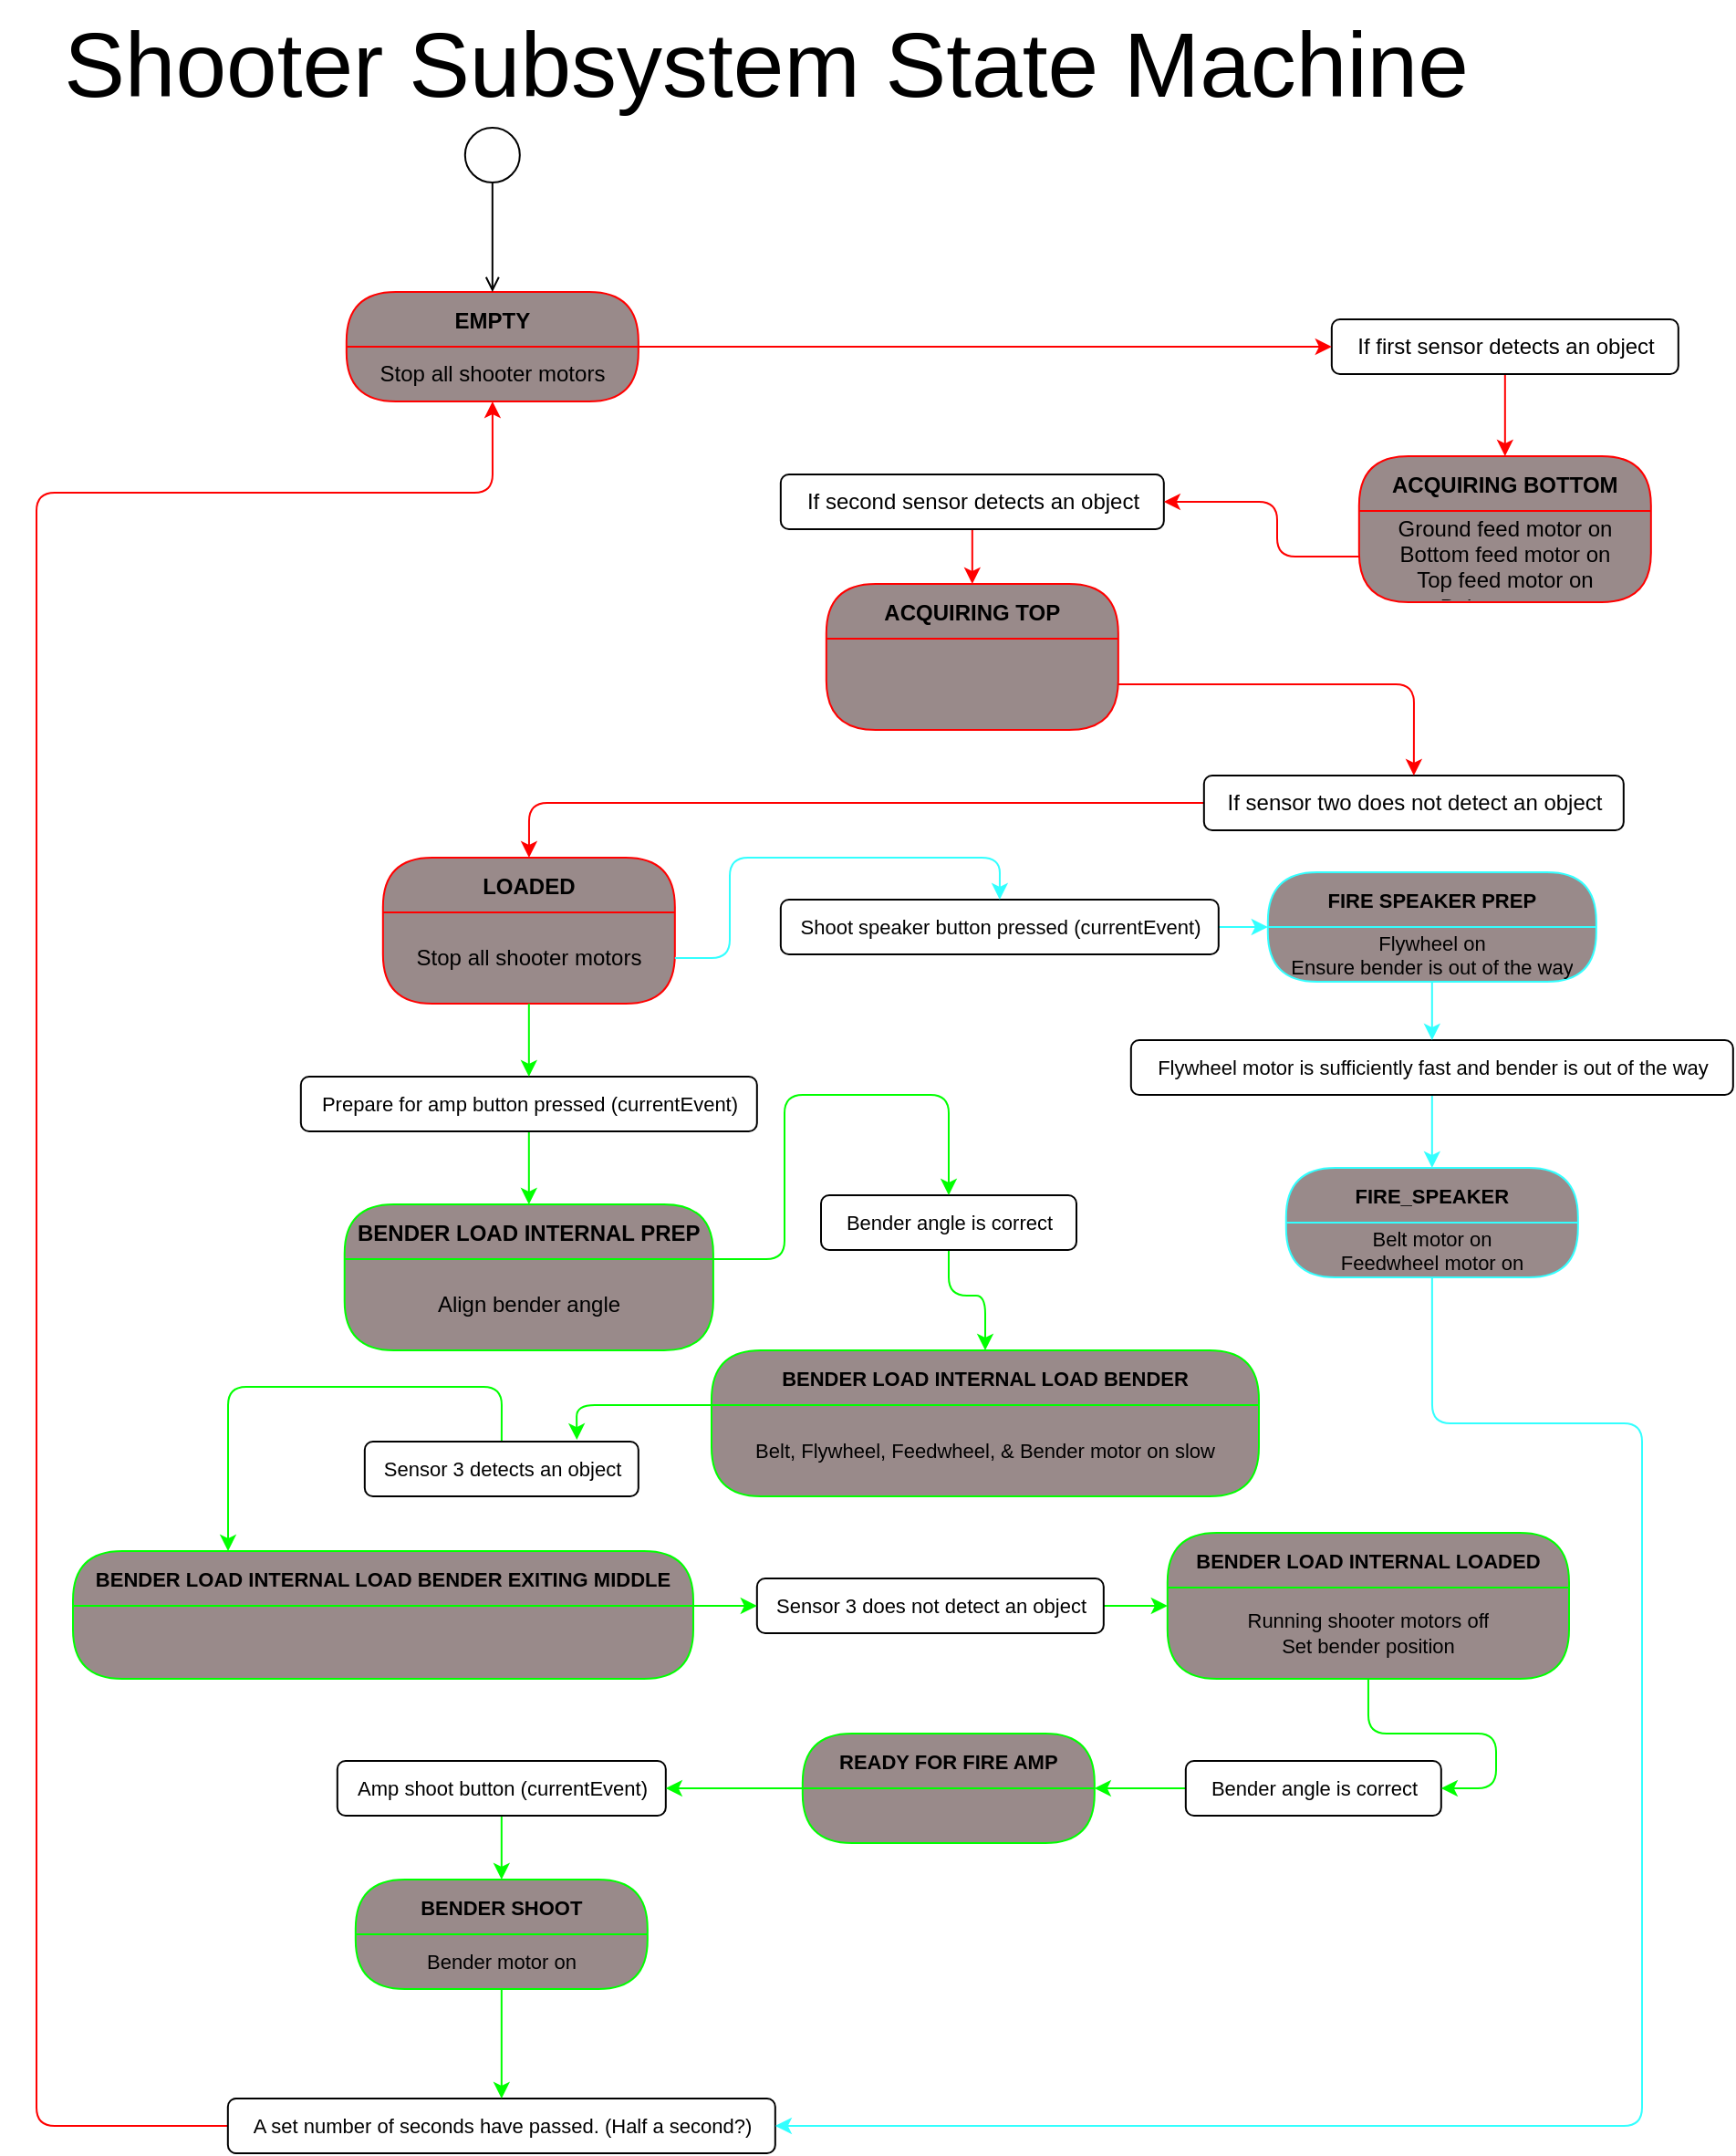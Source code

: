 <mxfile>
    <diagram name="Page-1" id="58cdce13-f638-feb5-8d6f-7d28b1aa9fa0">
        <mxGraphModel dx="2942" dy="1195" grid="1" gridSize="10" guides="1" tooltips="1" connect="1" arrows="1" fold="1" page="1" pageScale="0.3" pageWidth="850" pageHeight="1100" background="none" math="0" shadow="0">
            <root>
                <mxCell id="0"/>
                <mxCell id="1" parent="0"/>
                <mxCell id="EBAEPOP74e6jBe3k4iva-1" value="EMPTY" style="swimlane;fontStyle=1;align=center;verticalAlign=middle;childLayout=stackLayout;horizontal=1;startSize=30;horizontalStack=0;resizeParent=0;resizeLast=1;container=0;fontColor=#000000;collapsible=0;rounded=1;arcSize=30;strokeColor=#ff0000;fillColor=#998A8A;swimlaneFillColor=#998A8A;dropTarget=0;" parent="1" vertex="1">
                    <mxGeometry x="-1330.09" y="170" width="160" height="60" as="geometry"/>
                </mxCell>
                <mxCell id="EBAEPOP74e6jBe3k4iva-2" value="Stop all shooter motors" style="text;html=1;strokeColor=none;fillColor=none;align=center;verticalAlign=middle;spacingLeft=4;spacingRight=4;whiteSpace=wrap;overflow=hidden;rotatable=0;fontColor=#000000;" parent="EBAEPOP74e6jBe3k4iva-1" vertex="1">
                    <mxGeometry y="30" width="160" height="30" as="geometry"/>
                </mxCell>
                <mxCell id="32" style="edgeStyle=none;html=1;strokeColor=#FF0000;fontColor=#FF0000;" parent="1" source="EBAEPOP74e6jBe3k4iva-36" target="EBAEPOP74e6jBe3k4iva-39" edge="1">
                    <mxGeometry relative="1" as="geometry"/>
                </mxCell>
                <mxCell id="EBAEPOP74e6jBe3k4iva-36" value="If first sensor detects an object" style="text;html=1;align=center;verticalAlign=middle;resizable=0;points=[];autosize=1;strokeColor=default;fillColor=none;rounded=1;" parent="1" vertex="1">
                    <mxGeometry x="-790.09" y="185" width="190" height="30" as="geometry"/>
                </mxCell>
                <mxCell id="EBAEPOP74e6jBe3k4iva-39" value="ACQUIRING BOTTOM" style="swimlane;fontStyle=1;align=center;verticalAlign=middle;childLayout=stackLayout;horizontal=1;startSize=30;horizontalStack=0;resizeParent=0;resizeLast=1;container=0;fontColor=#000000;collapsible=0;rounded=1;arcSize=30;strokeColor=#ff0000;fillColor=#998A8A;swimlaneFillColor=#998A8A;dropTarget=0;" parent="1" vertex="1">
                    <mxGeometry x="-775.09" y="260" width="160" height="80" as="geometry"/>
                </mxCell>
                <mxCell id="EBAEPOP74e6jBe3k4iva-40" value="Ground feed motor on&lt;br&gt;Bottom feed motor on&lt;br&gt;Top feed motor on&lt;br&gt;Belt motor on" style="text;html=1;strokeColor=none;fillColor=none;align=center;verticalAlign=middle;spacingLeft=4;spacingRight=4;whiteSpace=wrap;overflow=hidden;rotatable=0;fontColor=#000000;" parent="EBAEPOP74e6jBe3k4iva-39" vertex="1">
                    <mxGeometry y="30" width="160" height="50" as="geometry"/>
                </mxCell>
                <mxCell id="57" style="edgeStyle=none;rounded=1;html=1;strokeColor=#FF0000;fontColor=#FF0000;" parent="1" source="EBAEPOP74e6jBe3k4iva-43" target="5" edge="1">
                    <mxGeometry relative="1" as="geometry"/>
                </mxCell>
                <mxCell id="EBAEPOP74e6jBe3k4iva-43" value="If second sensor detects an object" style="text;html=1;align=center;verticalAlign=middle;resizable=0;points=[];autosize=1;strokeColor=default;fillColor=none;rounded=1;" parent="1" vertex="1">
                    <mxGeometry x="-1092.09" y="270" width="210" height="30" as="geometry"/>
                </mxCell>
                <mxCell id="19" style="edgeStyle=none;html=1;strokeColor=#FF0000;fontColor=#FF0000;" parent="1" source="EBAEPOP74e6jBe3k4iva-52" target="EBAEPOP74e6jBe3k4iva-53" edge="1">
                    <mxGeometry relative="1" as="geometry">
                        <Array as="points">
                            <mxPoint x="-1230" y="450"/>
                        </Array>
                    </mxGeometry>
                </mxCell>
                <mxCell id="EBAEPOP74e6jBe3k4iva-52" value="If sensor two does not detect an object" style="text;html=1;align=center;verticalAlign=middle;resizable=0;points=[];autosize=1;strokeColor=default;fillColor=none;rounded=1;glass=0;shadow=0;" parent="1" vertex="1">
                    <mxGeometry x="-860.09" y="435" width="230" height="30" as="geometry"/>
                </mxCell>
                <mxCell id="EBAEPOP74e6jBe3k4iva-53" value="LOADED" style="swimlane;fontStyle=1;align=center;verticalAlign=middle;childLayout=stackLayout;horizontal=1;startSize=30;horizontalStack=0;resizeParent=0;resizeLast=1;container=0;fontColor=#000000;collapsible=0;rounded=1;arcSize=30;strokeColor=#ff0000;fillColor=#998A8A;swimlaneFillColor=#998A8A;dropTarget=0;" parent="1" vertex="1">
                    <mxGeometry x="-1310.09" y="480" width="160" height="80" as="geometry"/>
                </mxCell>
                <mxCell id="EBAEPOP74e6jBe3k4iva-54" value="Stop all shooter motors" style="text;html=1;strokeColor=none;fillColor=none;align=center;verticalAlign=middle;spacingLeft=4;spacingRight=4;whiteSpace=wrap;overflow=hidden;rotatable=0;fontColor=#000000;" parent="EBAEPOP74e6jBe3k4iva-53" vertex="1">
                    <mxGeometry y="30" width="160" height="50" as="geometry"/>
                </mxCell>
                <mxCell id="EBAEPOP74e6jBe3k4iva-59" value="Ground feed motor off&lt;br&gt;Bottom feed motor off&lt;br&gt;Belt motor off" style="text;html=1;strokeColor=none;fillColor=none;align=center;verticalAlign=middle;spacingLeft=4;spacingRight=4;whiteSpace=wrap;overflow=hidden;rotatable=0;fontColor=#000000;" parent="EBAEPOP74e6jBe3k4iva-53" vertex="1">
                    <mxGeometry y="80" width="160" as="geometry"/>
                </mxCell>
                <mxCell id="EBAEPOP74e6jBe3k4iva-60" value="Ground feed motor off&lt;br&gt;Bottom feed motor off&lt;br&gt;Belt motor off" style="text;html=1;strokeColor=none;fillColor=none;align=center;verticalAlign=middle;spacingLeft=4;spacingRight=4;whiteSpace=wrap;overflow=hidden;rotatable=0;fontColor=#000000;" parent="EBAEPOP74e6jBe3k4iva-53" vertex="1">
                    <mxGeometry y="80" width="160" as="geometry"/>
                </mxCell>
                <mxCell id="40" style="edgeStyle=none;html=1;strokeColor=#33FFFF;fontColor=#FF0000;" parent="1" source="EBAEPOP74e6jBe3k4iva-65" target="EBAEPOP74e6jBe3k4iva-130" edge="1">
                    <mxGeometry relative="1" as="geometry"/>
                </mxCell>
                <mxCell id="EBAEPOP74e6jBe3k4iva-65" value="Shoot speaker button pressed (currentEvent)" style="text;html=1;align=center;verticalAlign=middle;resizable=0;points=[];autosize=1;strokeColor=default;fillColor=none;fontFamily=Helvetica;fontSize=11;fontColor=default;rounded=1;" parent="1" vertex="1">
                    <mxGeometry x="-1092.09" y="503" width="240" height="30" as="geometry"/>
                </mxCell>
                <mxCell id="28" style="edgeStyle=none;html=1;strokeColor=#00FF00;fontColor=#FF0000;" parent="1" source="EBAEPOP74e6jBe3k4iva-67" target="11" edge="1">
                    <mxGeometry relative="1" as="geometry"/>
                </mxCell>
                <mxCell id="EBAEPOP74e6jBe3k4iva-67" value="Prepare for amp button pressed (currentEvent)" style="text;html=1;align=center;verticalAlign=middle;resizable=0;points=[];autosize=1;strokeColor=default;fillColor=none;fontFamily=Helvetica;fontSize=11;fontColor=default;rounded=1;" parent="1" vertex="1">
                    <mxGeometry x="-1355.09" y="600" width="250" height="30" as="geometry"/>
                </mxCell>
                <mxCell id="29" style="edgeStyle=none;html=1;strokeColor=#00FF00;fontColor=#FF0000;" parent="1" source="EBAEPOP74e6jBe3k4iva-94" target="EBAEPOP74e6jBe3k4iva-97" edge="1">
                    <mxGeometry relative="1" as="geometry">
                        <Array as="points">
                            <mxPoint x="-1000" y="720"/>
                            <mxPoint x="-980" y="720"/>
                        </Array>
                    </mxGeometry>
                </mxCell>
                <mxCell id="EBAEPOP74e6jBe3k4iva-94" value="Bender angle is correct" style="text;html=1;align=center;verticalAlign=middle;resizable=0;points=[];autosize=1;strokeColor=default;fillColor=none;fontFamily=Helvetica;fontSize=11;fontColor=default;rounded=1;" parent="1" vertex="1">
                    <mxGeometry x="-1070.0" y="665" width="140" height="30" as="geometry"/>
                </mxCell>
                <mxCell id="EBAEPOP74e6jBe3k4iva-97" value="BENDER LOAD INTERNAL LOAD BENDER" style="swimlane;fontStyle=1;align=center;verticalAlign=middle;childLayout=stackLayout;horizontal=1;startSize=30;horizontalStack=0;resizeParent=0;resizeLast=1;container=0;fontColor=#000000;collapsible=0;rounded=1;arcSize=30;strokeColor=#00FF00;fillColor=#998A8A;swimlaneFillColor=#998A8A;dropTarget=0;fontFamily=Helvetica;fontSize=11;" parent="1" vertex="1">
                    <mxGeometry x="-1130" y="750" width="300" height="80" as="geometry"/>
                </mxCell>
                <mxCell id="EBAEPOP74e6jBe3k4iva-98" value="Belt, Flywheel, Feedwheel, &amp;amp; Bender motor on slow" style="text;html=1;strokeColor=none;fillColor=none;align=center;verticalAlign=middle;spacingLeft=4;spacingRight=4;whiteSpace=wrap;overflow=hidden;rotatable=0;fontColor=#000000;fontFamily=Helvetica;fontSize=11;" parent="EBAEPOP74e6jBe3k4iva-97" vertex="1">
                    <mxGeometry y="30" width="300" height="50" as="geometry"/>
                </mxCell>
                <mxCell id="21" style="edgeStyle=none;html=1;strokeColor=#00FF00;fontColor=#FF0000;entryX=0.25;entryY=0;entryDx=0;entryDy=0;" parent="1" source="EBAEPOP74e6jBe3k4iva-99" target="7" edge="1">
                    <mxGeometry relative="1" as="geometry">
                        <Array as="points">
                            <mxPoint x="-1245" y="770"/>
                            <mxPoint x="-1395" y="770"/>
                        </Array>
                    </mxGeometry>
                </mxCell>
                <mxCell id="EBAEPOP74e6jBe3k4iva-99" value="Sensor 3 detects an object" style="text;html=1;align=center;verticalAlign=middle;resizable=0;points=[];autosize=1;strokeColor=default;fillColor=none;fontFamily=Helvetica;fontSize=11;fontColor=default;rounded=1;" parent="1" vertex="1">
                    <mxGeometry x="-1320.09" y="800" width="150" height="30" as="geometry"/>
                </mxCell>
                <mxCell id="43" style="edgeStyle=none;html=1;strokeColor=#00FF00;fontColor=#FF0000;" parent="1" source="EBAEPOP74e6jBe3k4iva-105" target="EBAEPOP74e6jBe3k4iva-106" edge="1">
                    <mxGeometry relative="1" as="geometry"/>
                </mxCell>
                <mxCell id="EBAEPOP74e6jBe3k4iva-105" value="Sensor 3 does not detect an object" style="text;html=1;align=center;verticalAlign=middle;resizable=0;points=[];autosize=1;strokeColor=default;fillColor=none;fontFamily=Helvetica;fontSize=11;fontColor=default;rounded=1;" parent="1" vertex="1">
                    <mxGeometry x="-1105.09" y="875" width="190" height="30" as="geometry"/>
                </mxCell>
                <mxCell id="EBAEPOP74e6jBe3k4iva-106" value="BENDER LOAD INTERNAL LOADED" style="swimlane;fontStyle=1;align=center;verticalAlign=middle;childLayout=stackLayout;horizontal=1;startSize=30;horizontalStack=0;resizeParent=0;resizeLast=1;container=0;fontColor=#000000;collapsible=0;rounded=1;arcSize=30;strokeColor=#00FF00;fillColor=#998A8A;swimlaneFillColor=#998A8A;dropTarget=0;fontFamily=Helvetica;fontSize=11;" parent="1" vertex="1">
                    <mxGeometry x="-880.09" y="850" width="220.09" height="80" as="geometry"/>
                </mxCell>
                <mxCell id="EBAEPOP74e6jBe3k4iva-107" value="Running shooter motors off&lt;br&gt;Set bender position" style="text;html=1;strokeColor=none;fillColor=none;align=center;verticalAlign=middle;spacingLeft=4;spacingRight=4;whiteSpace=wrap;overflow=hidden;rotatable=0;fontColor=#000000;fontFamily=Helvetica;fontSize=11;" parent="EBAEPOP74e6jBe3k4iva-106" vertex="1">
                    <mxGeometry y="30" width="220.09" height="50" as="geometry"/>
                </mxCell>
                <mxCell id="25" style="edgeStyle=none;html=1;strokeColor=#00FF00;fontColor=#FF0000;rounded=1;" parent="1" source="EBAEPOP74e6jBe3k4iva-110" target="EBAEPOP74e6jBe3k4iva-112" edge="1">
                    <mxGeometry relative="1" as="geometry"/>
                </mxCell>
                <mxCell id="EBAEPOP74e6jBe3k4iva-110" value="Bender angle is correct" style="text;html=1;align=center;verticalAlign=middle;resizable=0;points=[];autosize=1;strokeColor=default;fillColor=none;fontFamily=Helvetica;fontSize=11;fontColor=default;rounded=1;" parent="1" vertex="1">
                    <mxGeometry x="-870.09" y="975" width="140" height="30" as="geometry"/>
                </mxCell>
                <mxCell id="EBAEPOP74e6jBe3k4iva-112" value="READY FOR FIRE AMP" style="swimlane;fontStyle=1;align=center;verticalAlign=middle;childLayout=stackLayout;horizontal=1;startSize=30;horizontalStack=0;resizeParent=0;resizeLast=1;container=0;fontColor=#000000;collapsible=0;rounded=1;arcSize=30;strokeColor=#00FF00;fillColor=#998A8A;swimlaneFillColor=#998A8A;dropTarget=0;fontFamily=Helvetica;fontSize=11;" parent="1" vertex="1">
                    <mxGeometry x="-1080.09" y="960" width="160" height="60" as="geometry"/>
                </mxCell>
                <mxCell id="44" style="edgeStyle=none;rounded=1;html=1;strokeColor=#00FF00;fontColor=#FF0000;" parent="1" source="EBAEPOP74e6jBe3k4iva-116" target="EBAEPOP74e6jBe3k4iva-119" edge="1">
                    <mxGeometry relative="1" as="geometry"/>
                </mxCell>
                <mxCell id="EBAEPOP74e6jBe3k4iva-116" value="Amp shoot button (currentEvent)" style="text;html=1;align=center;verticalAlign=middle;resizable=0;points=[];autosize=1;strokeColor=default;fillColor=none;fontFamily=Helvetica;fontSize=11;fontColor=default;rounded=1;" parent="1" vertex="1">
                    <mxGeometry x="-1335.09" y="975" width="180" height="30" as="geometry"/>
                </mxCell>
                <mxCell id="EBAEPOP74e6jBe3k4iva-119" value="BENDER SHOOT" style="swimlane;fontStyle=1;align=center;verticalAlign=middle;childLayout=stackLayout;horizontal=1;startSize=30;horizontalStack=0;resizeParent=0;resizeLast=1;container=0;fontColor=#000000;collapsible=0;rounded=1;arcSize=30;strokeColor=#00FF00;fillColor=#998A8A;swimlaneFillColor=#998A8A;dropTarget=0;fontFamily=Helvetica;fontSize=11;" parent="1" vertex="1">
                    <mxGeometry x="-1325.09" y="1040" width="160" height="60" as="geometry"/>
                </mxCell>
                <mxCell id="EBAEPOP74e6jBe3k4iva-120" value="Bender motor on" style="text;html=1;strokeColor=none;fillColor=none;align=center;verticalAlign=middle;spacingLeft=4;spacingRight=4;whiteSpace=wrap;overflow=hidden;rotatable=0;fontColor=#000000;fontFamily=Helvetica;fontSize=11;" parent="EBAEPOP74e6jBe3k4iva-119" vertex="1">
                    <mxGeometry y="30" width="160" height="30" as="geometry"/>
                </mxCell>
                <mxCell id="18" style="edgeStyle=none;html=1;strokeColor=#FF0000;fontColor=#FF0000;" parent="1" source="EBAEPOP74e6jBe3k4iva-125" target="EBAEPOP74e6jBe3k4iva-1" edge="1">
                    <mxGeometry relative="1" as="geometry">
                        <mxPoint x="-1360" y="390" as="targetPoint"/>
                        <Array as="points">
                            <mxPoint x="-1500" y="1175"/>
                            <mxPoint x="-1500" y="280"/>
                            <mxPoint x="-1250" y="280"/>
                        </Array>
                    </mxGeometry>
                </mxCell>
                <mxCell id="EBAEPOP74e6jBe3k4iva-125" value="A set number of seconds have passed. (Half a second?)" style="text;html=1;align=center;verticalAlign=middle;resizable=0;points=[];autosize=1;strokeColor=default;fillColor=none;fontFamily=Helvetica;fontSize=11;fontColor=default;rounded=1;" parent="1" vertex="1">
                    <mxGeometry x="-1395.09" y="1160" width="300" height="30" as="geometry"/>
                </mxCell>
                <mxCell id="EBAEPOP74e6jBe3k4iva-130" value="FIRE SPEAKER PREP" style="swimlane;fontStyle=1;align=center;verticalAlign=middle;childLayout=stackLayout;horizontal=1;startSize=30;horizontalStack=0;resizeParent=0;resizeLast=1;container=0;fontColor=#000000;collapsible=0;rounded=1;arcSize=30;strokeColor=#33FFFF;fillColor=#998A8A;swimlaneFillColor=#998A8A;dropTarget=0;fontFamily=Helvetica;fontSize=11;fillStyle=auto;" parent="1" vertex="1">
                    <mxGeometry x="-825.09" y="488" width="180" height="60" as="geometry"/>
                </mxCell>
                <mxCell id="EBAEPOP74e6jBe3k4iva-131" value="Flywheel on&lt;br&gt;Ensure bender is out of the way" style="text;html=1;strokeColor=none;fillColor=none;align=center;verticalAlign=middle;spacingLeft=4;spacingRight=4;whiteSpace=wrap;overflow=hidden;rotatable=0;fontColor=#000000;fontFamily=Helvetica;fontSize=11;" parent="EBAEPOP74e6jBe3k4iva-130" vertex="1">
                    <mxGeometry y="30" width="180" height="30" as="geometry"/>
                </mxCell>
                <mxCell id="42" style="edgeStyle=none;html=1;strokeColor=#33FFFF;fontColor=#FF0000;" parent="1" source="EBAEPOP74e6jBe3k4iva-135" target="EBAEPOP74e6jBe3k4iva-137" edge="1">
                    <mxGeometry relative="1" as="geometry"/>
                </mxCell>
                <mxCell id="EBAEPOP74e6jBe3k4iva-135" value="Flywheel motor is sufficiently fast and bender is out of the way" style="text;html=1;align=center;verticalAlign=middle;resizable=0;points=[];autosize=1;strokeColor=default;fillColor=none;fontFamily=Helvetica;fontSize=11;fontColor=default;rounded=1;" parent="1" vertex="1">
                    <mxGeometry x="-900.09" y="580" width="330" height="30" as="geometry"/>
                </mxCell>
                <mxCell id="EBAEPOP74e6jBe3k4iva-137" value="FIRE_SPEAKER" style="swimlane;fontStyle=1;align=center;verticalAlign=middle;childLayout=stackLayout;horizontal=1;startSize=30;horizontalStack=0;resizeParent=0;resizeLast=1;container=0;fontColor=#000000;collapsible=0;rounded=1;arcSize=30;strokeColor=#33FFFF;fillColor=#998A8A;swimlaneFillColor=#998A8A;dropTarget=0;fontFamily=Helvetica;fontSize=11;" parent="1" vertex="1">
                    <mxGeometry x="-815.09" y="650" width="160" height="60" as="geometry"/>
                </mxCell>
                <mxCell id="EBAEPOP74e6jBe3k4iva-138" value="Belt motor on&lt;br&gt;Feedwheel motor on" style="text;html=1;strokeColor=none;fillColor=none;align=center;verticalAlign=middle;spacingLeft=4;spacingRight=4;whiteSpace=wrap;overflow=hidden;rotatable=0;fontColor=#000000;fontFamily=Helvetica;fontSize=11;" parent="EBAEPOP74e6jBe3k4iva-137" vertex="1">
                    <mxGeometry y="30" width="160" height="30" as="geometry"/>
                </mxCell>
                <mxCell id="5" value="ACQUIRING TOP" style="swimlane;fontStyle=1;align=center;verticalAlign=middle;childLayout=stackLayout;horizontal=1;startSize=30;horizontalStack=0;resizeParent=0;resizeLast=1;container=0;fontColor=#000000;collapsible=0;rounded=1;arcSize=30;strokeColor=#ff0000;fillColor=#998A8A;swimlaneFillColor=#998A8A;dropTarget=0;" parent="1" vertex="1">
                    <mxGeometry x="-1067.09" y="330" width="160" height="80" as="geometry"/>
                </mxCell>
                <mxCell id="6" value="&amp;nbsp; &amp;nbsp; &amp;nbsp;" style="text;html=1;strokeColor=none;fillColor=none;align=center;verticalAlign=middle;spacingLeft=4;spacingRight=4;whiteSpace=wrap;overflow=hidden;rotatable=0;fontColor=#000000;" parent="5" vertex="1">
                    <mxGeometry y="30" width="160" height="50" as="geometry"/>
                </mxCell>
                <mxCell id="7" value="BENDER LOAD INTERNAL LOAD BENDER EXITING MIDDLE" style="swimlane;fontStyle=1;align=center;verticalAlign=middle;childLayout=stackLayout;horizontal=1;startSize=30;horizontalStack=0;resizeParent=0;resizeLast=1;container=0;fontColor=#000000;collapsible=0;rounded=1;arcSize=30;strokeColor=#00FF00;fillColor=#998A8A;swimlaneFillColor=#998A8A;dropTarget=0;fontFamily=Helvetica;fontSize=11;" parent="1" vertex="1">
                    <mxGeometry x="-1480" y="860" width="340" height="70" as="geometry"/>
                </mxCell>
                <mxCell id="8" value="&amp;nbsp; &amp;nbsp; &amp;nbsp; &amp;nbsp;" style="text;html=1;strokeColor=none;fillColor=none;align=center;verticalAlign=middle;spacingLeft=4;spacingRight=4;whiteSpace=wrap;overflow=hidden;rotatable=0;fontColor=#000000;fontFamily=Helvetica;fontSize=11;" parent="7" vertex="1">
                    <mxGeometry y="30" width="340" height="40" as="geometry"/>
                </mxCell>
                <mxCell id="11" value="BENDER LOAD INTERNAL PREP" style="swimlane;fontStyle=1;align=center;verticalAlign=middle;childLayout=stackLayout;horizontal=1;startSize=30;horizontalStack=0;resizeParent=0;resizeLast=1;container=0;fontColor=#000000;collapsible=0;rounded=1;arcSize=30;strokeColor=#00FF00;fillColor=#998A8A;swimlaneFillColor=#998A8A;dropTarget=0;" parent="1" vertex="1">
                    <mxGeometry x="-1331.14" y="670" width="202.09" height="80" as="geometry"/>
                </mxCell>
                <mxCell id="12" value="Align bender angle" style="text;html=1;strokeColor=none;fillColor=none;align=center;verticalAlign=middle;spacingLeft=4;spacingRight=4;whiteSpace=wrap;overflow=hidden;rotatable=0;fontColor=#000000;" parent="11" vertex="1">
                    <mxGeometry y="30" width="202.09" height="50" as="geometry"/>
                </mxCell>
                <mxCell id="13" value="Ground feed motor off&lt;br&gt;Bottom feed motor off&lt;br&gt;Belt motor off" style="text;html=1;strokeColor=none;fillColor=none;align=center;verticalAlign=middle;spacingLeft=4;spacingRight=4;whiteSpace=wrap;overflow=hidden;rotatable=0;fontColor=#000000;" parent="11" vertex="1">
                    <mxGeometry y="80" width="202.09" as="geometry"/>
                </mxCell>
                <mxCell id="14" value="Ground feed motor off&lt;br&gt;Bottom feed motor off&lt;br&gt;Belt motor off" style="text;html=1;strokeColor=none;fillColor=none;align=center;verticalAlign=middle;spacingLeft=4;spacingRight=4;whiteSpace=wrap;overflow=hidden;rotatable=0;fontColor=#000000;" parent="11" vertex="1">
                    <mxGeometry y="80" width="202.09" as="geometry"/>
                </mxCell>
                <mxCell id="16" style="edgeStyle=none;html=1;strokeColor=#00FF00;fontColor=#FF0000;exitX=1;exitY=0;exitDx=0;exitDy=0;" parent="1" source="12" target="EBAEPOP74e6jBe3k4iva-94" edge="1">
                    <mxGeometry relative="1" as="geometry">
                        <Array as="points">
                            <mxPoint x="-1090" y="700"/>
                            <mxPoint x="-1090" y="610"/>
                            <mxPoint x="-1000" y="610"/>
                        </Array>
                    </mxGeometry>
                </mxCell>
                <mxCell id="17" style="edgeStyle=none;html=1;strokeColor=#33FFFF;fontColor=#FF0000;" parent="1" source="EBAEPOP74e6jBe3k4iva-138" target="EBAEPOP74e6jBe3k4iva-125" edge="1">
                    <mxGeometry relative="1" as="geometry">
                        <mxPoint x="-610" y="980" as="targetPoint"/>
                        <Array as="points">
                            <mxPoint x="-735" y="790"/>
                            <mxPoint x="-620" y="790"/>
                            <mxPoint x="-620" y="1175"/>
                        </Array>
                    </mxGeometry>
                </mxCell>
                <mxCell id="22" style="edgeStyle=none;html=1;strokeColor=#00FF00;fontColor=#FF0000;" parent="1" source="EBAEPOP74e6jBe3k4iva-107" target="EBAEPOP74e6jBe3k4iva-110" edge="1">
                    <mxGeometry relative="1" as="geometry">
                        <Array as="points">
                            <mxPoint x="-770" y="960"/>
                            <mxPoint x="-700" y="960"/>
                            <mxPoint x="-700" y="990"/>
                        </Array>
                    </mxGeometry>
                </mxCell>
                <mxCell id="30" style="edgeStyle=none;html=1;strokeColor=#00FF00;fontColor=#FF0000;" parent="1" source="EBAEPOP74e6jBe3k4iva-54" target="EBAEPOP74e6jBe3k4iva-67" edge="1">
                    <mxGeometry relative="1" as="geometry"/>
                </mxCell>
                <mxCell id="31" style="edgeStyle=none;html=1;strokeColor=#33FFFF;fontColor=#FF0000;" parent="1" source="EBAEPOP74e6jBe3k4iva-54" target="EBAEPOP74e6jBe3k4iva-65" edge="1">
                    <mxGeometry relative="1" as="geometry">
                        <Array as="points">
                            <mxPoint x="-1120" y="535"/>
                            <mxPoint x="-1120" y="480"/>
                            <mxPoint x="-972" y="480"/>
                        </Array>
                    </mxGeometry>
                </mxCell>
                <mxCell id="34" style="edgeStyle=none;html=1;strokeColor=#FF0000;fontColor=#FF0000;exitX=1;exitY=0;exitDx=0;exitDy=0;" parent="1" source="EBAEPOP74e6jBe3k4iva-2" target="EBAEPOP74e6jBe3k4iva-36" edge="1">
                    <mxGeometry relative="1" as="geometry"/>
                </mxCell>
                <mxCell id="36" style="edgeStyle=none;html=1;strokeColor=#00FF00;fontColor=#FF0000;" parent="1" target="EBAEPOP74e6jBe3k4iva-105" edge="1">
                    <mxGeometry relative="1" as="geometry">
                        <mxPoint x="-1140" y="890" as="sourcePoint"/>
                    </mxGeometry>
                </mxCell>
                <mxCell id="41" style="edgeStyle=none;html=1;strokeColor=#33FFFF;fontColor=#FF0000;" parent="1" source="EBAEPOP74e6jBe3k4iva-131" target="EBAEPOP74e6jBe3k4iva-135" edge="1">
                    <mxGeometry relative="1" as="geometry"/>
                </mxCell>
                <mxCell id="45" style="edgeStyle=none;rounded=1;html=1;strokeColor=#00FF00;fontColor=#FF0000;" parent="1" source="EBAEPOP74e6jBe3k4iva-120" target="EBAEPOP74e6jBe3k4iva-125" edge="1">
                    <mxGeometry relative="1" as="geometry"/>
                </mxCell>
                <mxCell id="46" style="edgeStyle=none;rounded=1;html=1;strokeColor=#00FF00;fontColor=#FF0000;" parent="1" target="EBAEPOP74e6jBe3k4iva-116" edge="1">
                    <mxGeometry relative="1" as="geometry">
                        <mxPoint x="-1080" y="990" as="sourcePoint"/>
                    </mxGeometry>
                </mxCell>
                <mxCell id="55" style="edgeStyle=none;rounded=1;html=1;exitX=0;exitY=0;exitDx=0;exitDy=0;strokeColor=#00FF00;fontColor=#FF0000;entryX=0.775;entryY=-0.032;entryDx=0;entryDy=0;entryPerimeter=0;" parent="1" source="EBAEPOP74e6jBe3k4iva-98" target="EBAEPOP74e6jBe3k4iva-99" edge="1">
                    <mxGeometry relative="1" as="geometry">
                        <mxPoint x="-1210" y="779.826" as="targetPoint"/>
                        <Array as="points">
                            <mxPoint x="-1204" y="780"/>
                        </Array>
                    </mxGeometry>
                </mxCell>
                <mxCell id="56" style="edgeStyle=none;rounded=1;html=1;strokeColor=#FF0000;fontColor=#FF0000;" parent="1" source="EBAEPOP74e6jBe3k4iva-40" target="EBAEPOP74e6jBe3k4iva-43" edge="1">
                    <mxGeometry relative="1" as="geometry">
                        <Array as="points">
                            <mxPoint x="-820" y="315"/>
                            <mxPoint x="-820" y="285"/>
                        </Array>
                    </mxGeometry>
                </mxCell>
                <mxCell id="59" style="edgeStyle=none;rounded=1;html=1;strokeColor=#FF0000;fontColor=#FF0000;" parent="1" source="6" target="EBAEPOP74e6jBe3k4iva-52" edge="1">
                    <mxGeometry relative="1" as="geometry">
                        <Array as="points">
                            <mxPoint x="-745" y="385"/>
                        </Array>
                    </mxGeometry>
                </mxCell>
                <mxCell id="61" value="" style="ellipse;html=1;" parent="1" vertex="1">
                    <mxGeometry x="-1265.09" y="80" width="30" height="30" as="geometry"/>
                </mxCell>
                <mxCell id="62" value="" style="endArrow=open;html=1;rounded=0;align=center;verticalAlign=top;endFill=0;labelBackgroundColor=none;endSize=6;entryX=0.5;entryY=0;entryDx=0;entryDy=0;" parent="1" source="61" target="EBAEPOP74e6jBe3k4iva-1" edge="1">
                    <mxGeometry relative="1" as="geometry">
                        <mxPoint x="-1230" y="65" as="targetPoint"/>
                    </mxGeometry>
                </mxCell>
                <mxCell id="63" value="Shooter Subsystem State Machine" style="text;html=1;strokeColor=none;fillColor=none;align=center;verticalAlign=middle;whiteSpace=wrap;rounded=0;fontSize=50;" vertex="1" parent="1">
                    <mxGeometry x="-1520" y="10" width="840" height="70" as="geometry"/>
                </mxCell>
            </root>
        </mxGraphModel>
    </diagram>
</mxfile>